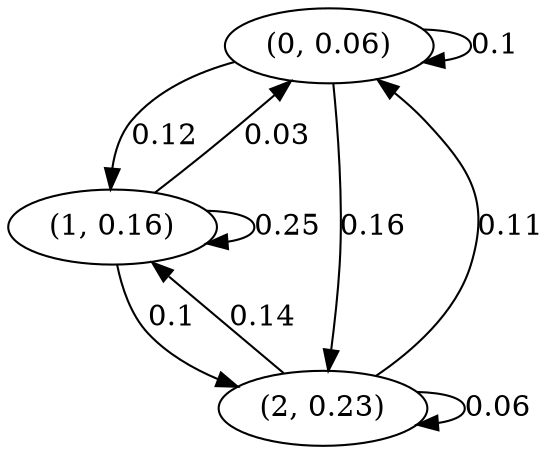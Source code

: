 digraph {
    0 [ label = "(0, 0.06)" ]
    1 [ label = "(1, 0.16)" ]
    2 [ label = "(2, 0.23)" ]
    0 -> 0 [ label = "0.1" ]
    1 -> 1 [ label = "0.25" ]
    2 -> 2 [ label = "0.06" ]
    1 -> 0 [ label = "0.03" ]
    2 -> 0 [ label = "0.11" ]
    0 -> 1 [ label = "0.12" ]
    2 -> 1 [ label = "0.14" ]
    0 -> 2 [ label = "0.16" ]
    1 -> 2 [ label = "0.1" ]
}

